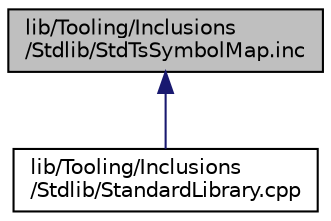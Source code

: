digraph "lib/Tooling/Inclusions/Stdlib/StdTsSymbolMap.inc"
{
 // LATEX_PDF_SIZE
  bgcolor="transparent";
  edge [fontname="Helvetica",fontsize="10",labelfontname="Helvetica",labelfontsize="10"];
  node [fontname="Helvetica",fontsize="10",shape=record];
  Node1 [label="lib/Tooling/Inclusions\l/Stdlib/StdTsSymbolMap.inc",height=0.2,width=0.4,color="black", fillcolor="grey75", style="filled", fontcolor="black",tooltip=" "];
  Node1 -> Node2 [dir="back",color="midnightblue",fontsize="10",style="solid",fontname="Helvetica"];
  Node2 [label="lib/Tooling/Inclusions\l/Stdlib/StandardLibrary.cpp",height=0.2,width=0.4,color="black",URL="$StandardLibrary_8cpp.html",tooltip=" "];
}
